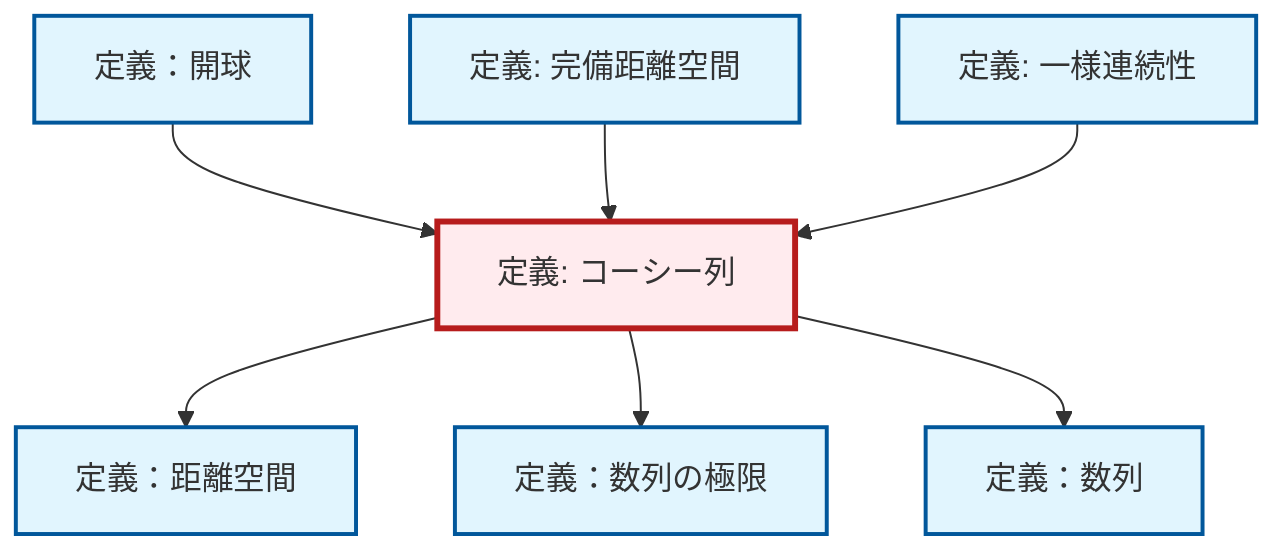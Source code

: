 graph TD
    classDef definition fill:#e1f5fe,stroke:#01579b,stroke-width:2px
    classDef theorem fill:#f3e5f5,stroke:#4a148c,stroke-width:2px
    classDef axiom fill:#fff3e0,stroke:#e65100,stroke-width:2px
    classDef example fill:#e8f5e9,stroke:#1b5e20,stroke-width:2px
    classDef current fill:#ffebee,stroke:#b71c1c,stroke-width:3px
    def-cauchy-sequence["定義: コーシー列"]:::definition
    def-uniform-continuity["定義: 一様連続性"]:::definition
    def-limit["定義：数列の極限"]:::definition
    def-metric-space["定義：距離空間"]:::definition
    def-open-ball["定義：開球"]:::definition
    def-complete-metric-space["定義: 完備距離空間"]:::definition
    def-sequence["定義：数列"]:::definition
    def-cauchy-sequence --> def-metric-space
    def-open-ball --> def-cauchy-sequence
    def-cauchy-sequence --> def-limit
    def-cauchy-sequence --> def-sequence
    def-complete-metric-space --> def-cauchy-sequence
    def-uniform-continuity --> def-cauchy-sequence
    class def-cauchy-sequence current